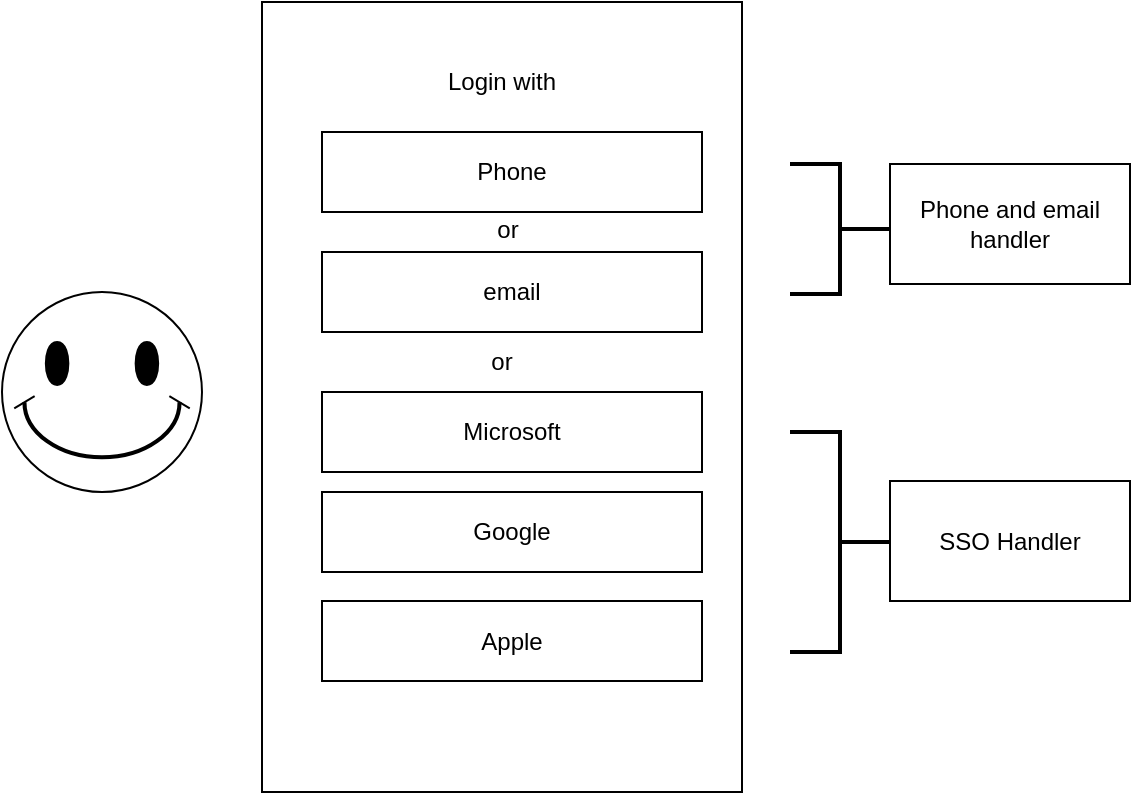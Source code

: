 <mxfile version="25.0.1">
  <diagram name="Seite-1" id="r1QjtIdLRNZ6yc1zuPKi">
    <mxGraphModel dx="1225" dy="867" grid="1" gridSize="10" guides="1" tooltips="1" connect="1" arrows="1" fold="1" page="1" pageScale="1" pageWidth="827" pageHeight="1169" background="#FFFFFF" math="0" shadow="0">
      <root>
        <mxCell id="0" />
        <mxCell id="1" parent="0" />
        <mxCell id="_19qDUszDMYVY8KUCl5t-1" value="" style="verticalLabelPosition=bottom;verticalAlign=top;html=1;shape=mxgraph.basic.smiley" parent="1" vertex="1">
          <mxGeometry x="20" y="410" width="100" height="100" as="geometry" />
        </mxCell>
        <mxCell id="_19qDUszDMYVY8KUCl5t-2" value="" style="rounded=0;whiteSpace=wrap;html=1;" parent="1" vertex="1">
          <mxGeometry x="150" y="265" width="240" height="395" as="geometry" />
        </mxCell>
        <mxCell id="_19qDUszDMYVY8KUCl5t-3" value="Phone" style="rounded=0;whiteSpace=wrap;html=1;" parent="1" vertex="1">
          <mxGeometry x="180" y="330" width="190" height="40" as="geometry" />
        </mxCell>
        <mxCell id="_19qDUszDMYVY8KUCl5t-4" value="email" style="rounded=0;whiteSpace=wrap;html=1;" parent="1" vertex="1">
          <mxGeometry x="180" y="390" width="190" height="40" as="geometry" />
        </mxCell>
        <mxCell id="_19qDUszDMYVY8KUCl5t-5" value="Microsoft" style="rounded=0;whiteSpace=wrap;html=1;" parent="1" vertex="1">
          <mxGeometry x="180" y="460" width="190" height="40" as="geometry" />
        </mxCell>
        <mxCell id="_19qDUszDMYVY8KUCl5t-6" value="Login with" style="text;html=1;align=center;verticalAlign=middle;whiteSpace=wrap;rounded=0;" parent="1" vertex="1">
          <mxGeometry x="240" y="290" width="60" height="30" as="geometry" />
        </mxCell>
        <mxCell id="_19qDUszDMYVY8KUCl5t-7" value="or" style="text;html=1;align=center;verticalAlign=middle;whiteSpace=wrap;rounded=0;" parent="1" vertex="1">
          <mxGeometry x="243" y="364" width="60" height="30" as="geometry" />
        </mxCell>
        <mxCell id="_19qDUszDMYVY8KUCl5t-8" value="or" style="text;html=1;align=center;verticalAlign=middle;whiteSpace=wrap;rounded=0;" parent="1" vertex="1">
          <mxGeometry x="240" y="430" width="60" height="30" as="geometry" />
        </mxCell>
        <mxCell id="_19qDUszDMYVY8KUCl5t-9" value="Google" style="rounded=0;whiteSpace=wrap;html=1;" parent="1" vertex="1">
          <mxGeometry x="180" y="510" width="190" height="40" as="geometry" />
        </mxCell>
        <mxCell id="_19qDUszDMYVY8KUCl5t-10" value="Apple" style="rounded=0;whiteSpace=wrap;html=1;" parent="1" vertex="1">
          <mxGeometry x="180" y="564.5" width="190" height="40" as="geometry" />
        </mxCell>
        <mxCell id="_19qDUszDMYVY8KUCl5t-11" value="" style="strokeWidth=2;html=1;shape=mxgraph.flowchart.annotation_2;align=left;labelPosition=right;pointerEvents=1;rotation=-180;" parent="1" vertex="1">
          <mxGeometry x="414" y="480" width="50" height="110" as="geometry" />
        </mxCell>
        <mxCell id="_19qDUszDMYVY8KUCl5t-12" value="SSO Handler" style="rounded=0;whiteSpace=wrap;html=1;" parent="1" vertex="1">
          <mxGeometry x="464" y="504.5" width="120" height="60" as="geometry" />
        </mxCell>
        <mxCell id="_19qDUszDMYVY8KUCl5t-14" value="" style="strokeWidth=2;html=1;shape=mxgraph.flowchart.annotation_2;align=left;labelPosition=right;pointerEvents=1;rotation=-180;" parent="1" vertex="1">
          <mxGeometry x="414" y="346" width="50" height="65" as="geometry" />
        </mxCell>
        <mxCell id="_19qDUszDMYVY8KUCl5t-15" value="Phone and email handler" style="rounded=0;whiteSpace=wrap;html=1;" parent="1" vertex="1">
          <mxGeometry x="464" y="346" width="120" height="60" as="geometry" />
        </mxCell>
      </root>
    </mxGraphModel>
  </diagram>
</mxfile>
